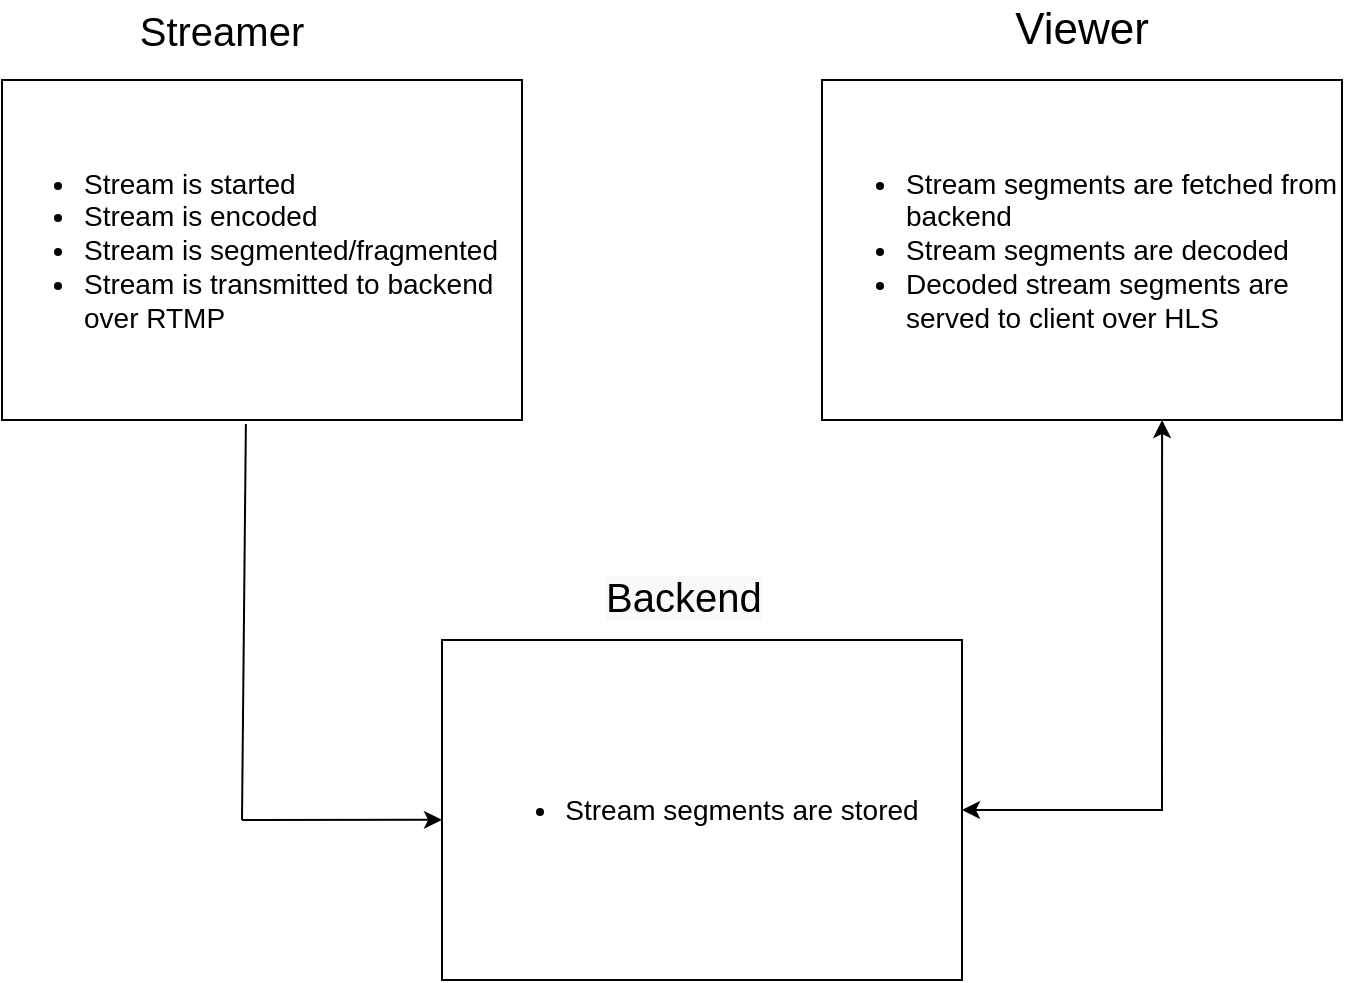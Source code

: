 <mxfile version="20.5.3" type="device"><diagram name="Page-1" id="5f0bae14-7c28-e335-631c-24af17079c00"><mxGraphModel dx="1422" dy="754" grid="1" gridSize="10" guides="1" tooltips="1" connect="1" arrows="1" fold="1" page="1" pageScale="1" pageWidth="1100" pageHeight="850" background="none" math="0" shadow="0"><root><mxCell id="0"/><mxCell id="1" parent="0"/><mxCell id="ACg8VUFsZCj03lr8_S9U-1" value="&lt;ul style=&quot;font-size: 14px;&quot;&gt;&lt;li style=&quot;text-align: left;&quot;&gt;Stream segments are stored&lt;/li&gt;&lt;/ul&gt;" style="rounded=0;whiteSpace=wrap;html=1;" vertex="1" parent="1"><mxGeometry x="370" y="400" width="260" height="170" as="geometry"/></mxCell><mxCell id="ACg8VUFsZCj03lr8_S9U-2" value="&lt;ul style=&quot;font-size: 14px;&quot;&gt;&lt;li&gt;Stream segments are fetched from backend&lt;/li&gt;&lt;li style=&quot;&quot;&gt;Stream segments are decoded&lt;/li&gt;&lt;li style=&quot;&quot;&gt;Decoded stream segments are served to client over HLS&lt;/li&gt;&lt;/ul&gt;" style="rounded=0;whiteSpace=wrap;html=1;align=left;" vertex="1" parent="1"><mxGeometry x="560" y="120" width="260" height="170" as="geometry"/></mxCell><mxCell id="ACg8VUFsZCj03lr8_S9U-3" value="&lt;ul style=&quot;font-size: 14px;&quot;&gt;&lt;li style=&quot;text-align: left;&quot;&gt;Stream is started&lt;/li&gt;&lt;li style=&quot;text-align: left;&quot;&gt;Stream is encoded&lt;/li&gt;&lt;li style=&quot;text-align: left;&quot;&gt;Stream is segmented/fragmented&lt;/li&gt;&lt;li style=&quot;text-align: left;&quot;&gt;Stream is transmitted to backend over RTMP&lt;/li&gt;&lt;/ul&gt;" style="rounded=0;whiteSpace=wrap;html=1;" vertex="1" parent="1"><mxGeometry x="150" y="120" width="260" height="170" as="geometry"/></mxCell><mxCell id="ACg8VUFsZCj03lr8_S9U-4" value="&lt;font style=&quot;font-size: 20px;&quot;&gt;Streamer&lt;/font&gt;" style="text;html=1;strokeColor=none;fillColor=none;align=center;verticalAlign=middle;whiteSpace=wrap;rounded=0;" vertex="1" parent="1"><mxGeometry x="230" y="80" width="60" height="30" as="geometry"/></mxCell><mxCell id="ACg8VUFsZCj03lr8_S9U-5" value="&lt;font style=&quot;font-size: 22px;&quot;&gt;Viewer&lt;/font&gt;" style="text;html=1;strokeColor=none;fillColor=none;align=center;verticalAlign=middle;whiteSpace=wrap;rounded=0;" vertex="1" parent="1"><mxGeometry x="660" y="80" width="60" height="30" as="geometry"/></mxCell><mxCell id="ACg8VUFsZCj03lr8_S9U-13" value="" style="endArrow=none;html=1;rounded=0;entryX=0.469;entryY=1.012;entryDx=0;entryDy=0;entryPerimeter=0;" edge="1" parent="1" target="ACg8VUFsZCj03lr8_S9U-3"><mxGeometry width="50" height="50" relative="1" as="geometry"><mxPoint x="270" y="490" as="sourcePoint"/><mxPoint x="570" y="310" as="targetPoint"/></mxGeometry></mxCell><mxCell id="ACg8VUFsZCj03lr8_S9U-15" value="" style="endArrow=classic;html=1;rounded=0;entryX=0;entryY=0.529;entryDx=0;entryDy=0;entryPerimeter=0;" edge="1" parent="1" target="ACg8VUFsZCj03lr8_S9U-1"><mxGeometry width="50" height="50" relative="1" as="geometry"><mxPoint x="270" y="490" as="sourcePoint"/><mxPoint x="360" y="490" as="targetPoint"/></mxGeometry></mxCell><mxCell id="ACg8VUFsZCj03lr8_S9U-21" value="&lt;span style=&quot;color: rgb(0, 0, 0); font-family: Helvetica; font-size: 20px; font-style: normal; font-variant-ligatures: normal; font-variant-caps: normal; font-weight: 400; letter-spacing: normal; orphans: 2; text-align: center; text-indent: 0px; text-transform: none; widows: 2; word-spacing: 0px; -webkit-text-stroke-width: 0px; background-color: rgb(248, 249, 250); text-decoration-thickness: initial; text-decoration-style: initial; text-decoration-color: initial; float: none; display: inline !important;&quot;&gt;Backend&lt;/span&gt;" style="text;whiteSpace=wrap;html=1;fontSize=14;" vertex="1" parent="1"><mxGeometry x="450" y="360" width="120" height="50" as="geometry"/></mxCell><mxCell id="ACg8VUFsZCj03lr8_S9U-22" value="" style="endArrow=classic;startArrow=classic;html=1;rounded=0;fontSize=14;exitX=0.654;exitY=1;exitDx=0;exitDy=0;exitPerimeter=0;entryX=1;entryY=0.5;entryDx=0;entryDy=0;" edge="1" parent="1" source="ACg8VUFsZCj03lr8_S9U-2" target="ACg8VUFsZCj03lr8_S9U-1"><mxGeometry width="50" height="50" relative="1" as="geometry"><mxPoint x="760" y="420" as="sourcePoint"/><mxPoint x="730" y="570" as="targetPoint"/><Array as="points"><mxPoint x="730" y="485"/></Array></mxGeometry></mxCell></root></mxGraphModel></diagram></mxfile>